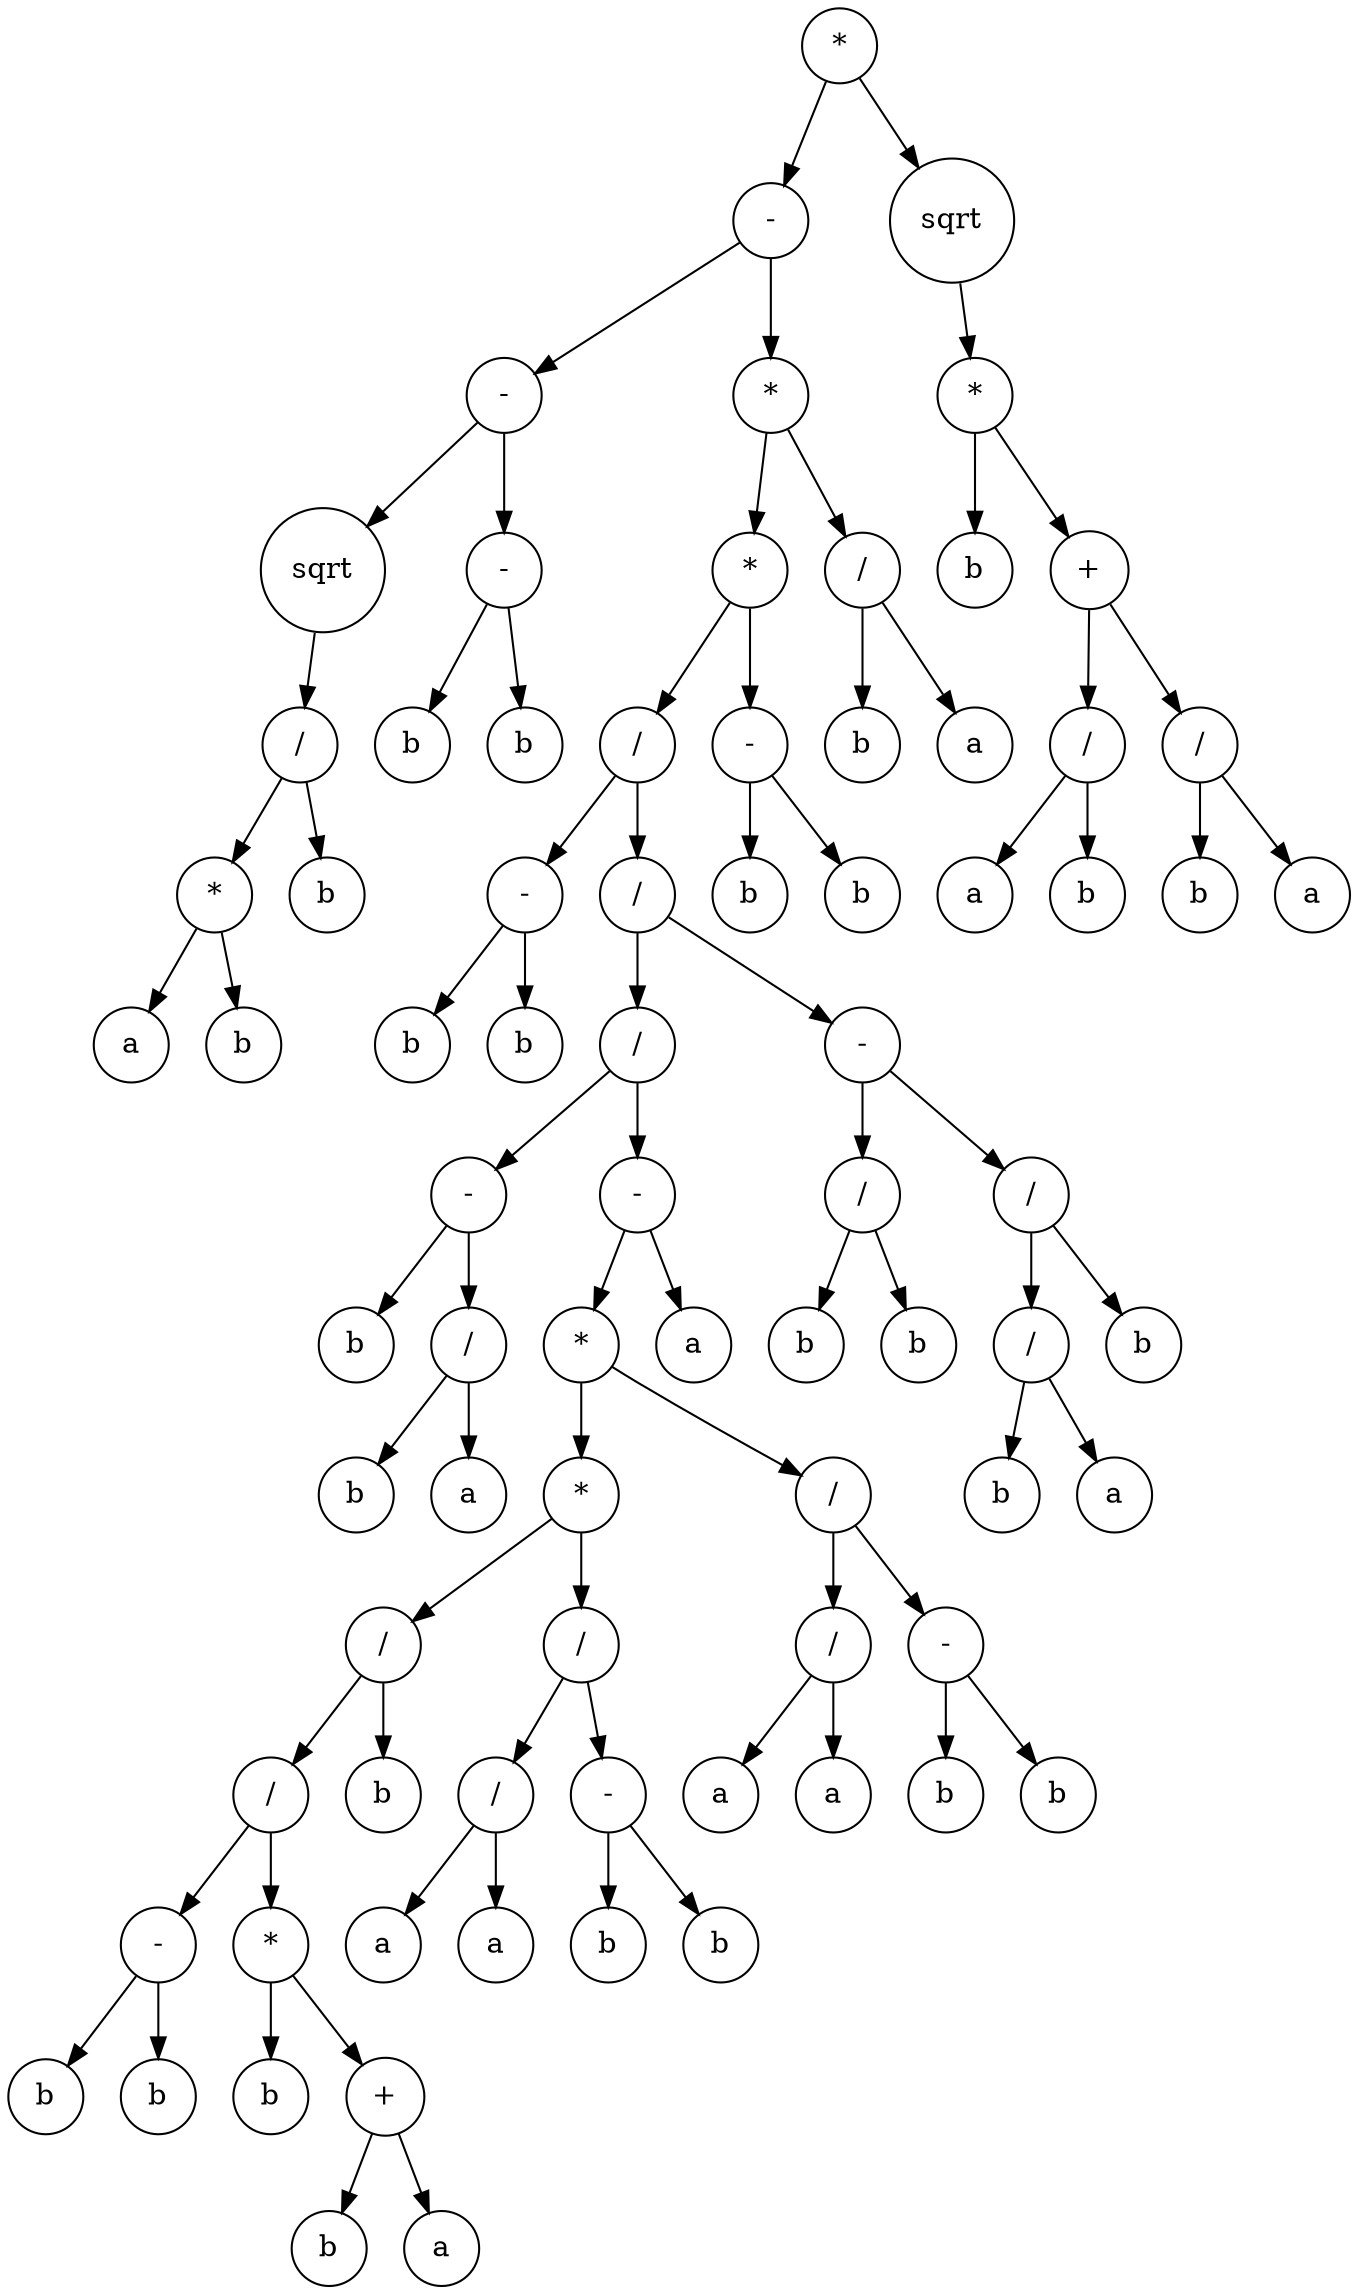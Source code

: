 digraph g {
graph [ordering=out];
node [shape=circle];
n[label = "*"];
n0[label = "-"];
n00[label = "-"];
n000[label = "sqrt"];
n0000[label = "/"];
n00000[label = "*"];
n000000[label = "a"];
n00000 -> n000000;
n000001[label = "b"];
n00000 -> n000001;
n0000 -> n00000;
n00001[label = "b"];
n0000 -> n00001;
n000 -> n0000;
n00 -> n000;
n001[label = "-"];
n0010[label = "b"];
n001 -> n0010;
n0011[label = "b"];
n001 -> n0011;
n00 -> n001;
n0 -> n00;
n01[label = "*"];
n010[label = "*"];
n0100[label = "/"];
n01000[label = "-"];
n010000[label = "b"];
n01000 -> n010000;
n010001[label = "b"];
n01000 -> n010001;
n0100 -> n01000;
n01001[label = "/"];
n010010[label = "/"];
n0100100[label = "-"];
n01001000[label = "b"];
n0100100 -> n01001000;
n01001001[label = "/"];
n010010010[label = "b"];
n01001001 -> n010010010;
n010010011[label = "a"];
n01001001 -> n010010011;
n0100100 -> n01001001;
n010010 -> n0100100;
n0100101[label = "-"];
n01001010[label = "*"];
n010010100[label = "*"];
n0100101000[label = "/"];
n01001010000[label = "/"];
n010010100000[label = "-"];
n0100101000000[label = "b"];
n010010100000 -> n0100101000000;
n0100101000001[label = "b"];
n010010100000 -> n0100101000001;
n01001010000 -> n010010100000;
n010010100001[label = "*"];
n0100101000010[label = "b"];
n010010100001 -> n0100101000010;
n0100101000011[label = "+"];
n01001010000110[label = "b"];
n0100101000011 -> n01001010000110;
n01001010000111[label = "a"];
n0100101000011 -> n01001010000111;
n010010100001 -> n0100101000011;
n01001010000 -> n010010100001;
n0100101000 -> n01001010000;
n01001010001[label = "b"];
n0100101000 -> n01001010001;
n010010100 -> n0100101000;
n0100101001[label = "/"];
n01001010010[label = "/"];
n010010100100[label = "a"];
n01001010010 -> n010010100100;
n010010100101[label = "a"];
n01001010010 -> n010010100101;
n0100101001 -> n01001010010;
n01001010011[label = "-"];
n010010100110[label = "b"];
n01001010011 -> n010010100110;
n010010100111[label = "b"];
n01001010011 -> n010010100111;
n0100101001 -> n01001010011;
n010010100 -> n0100101001;
n01001010 -> n010010100;
n010010101[label = "/"];
n0100101010[label = "/"];
n01001010100[label = "a"];
n0100101010 -> n01001010100;
n01001010101[label = "a"];
n0100101010 -> n01001010101;
n010010101 -> n0100101010;
n0100101011[label = "-"];
n01001010110[label = "b"];
n0100101011 -> n01001010110;
n01001010111[label = "b"];
n0100101011 -> n01001010111;
n010010101 -> n0100101011;
n01001010 -> n010010101;
n0100101 -> n01001010;
n01001011[label = "a"];
n0100101 -> n01001011;
n010010 -> n0100101;
n01001 -> n010010;
n010011[label = "-"];
n0100110[label = "/"];
n01001100[label = "b"];
n0100110 -> n01001100;
n01001101[label = "b"];
n0100110 -> n01001101;
n010011 -> n0100110;
n0100111[label = "/"];
n01001110[label = "/"];
n010011100[label = "b"];
n01001110 -> n010011100;
n010011101[label = "a"];
n01001110 -> n010011101;
n0100111 -> n01001110;
n01001111[label = "b"];
n0100111 -> n01001111;
n010011 -> n0100111;
n01001 -> n010011;
n0100 -> n01001;
n010 -> n0100;
n0101[label = "-"];
n01010[label = "b"];
n0101 -> n01010;
n01011[label = "b"];
n0101 -> n01011;
n010 -> n0101;
n01 -> n010;
n011[label = "/"];
n0110[label = "b"];
n011 -> n0110;
n0111[label = "a"];
n011 -> n0111;
n01 -> n011;
n0 -> n01;
n -> n0;
n1[label = "sqrt"];
n10[label = "*"];
n100[label = "b"];
n10 -> n100;
n101[label = "+"];
n1010[label = "/"];
n10100[label = "a"];
n1010 -> n10100;
n10101[label = "b"];
n1010 -> n10101;
n101 -> n1010;
n1011[label = "/"];
n10110[label = "b"];
n1011 -> n10110;
n10111[label = "a"];
n1011 -> n10111;
n101 -> n1011;
n10 -> n101;
n1 -> n10;
n -> n1;
}
